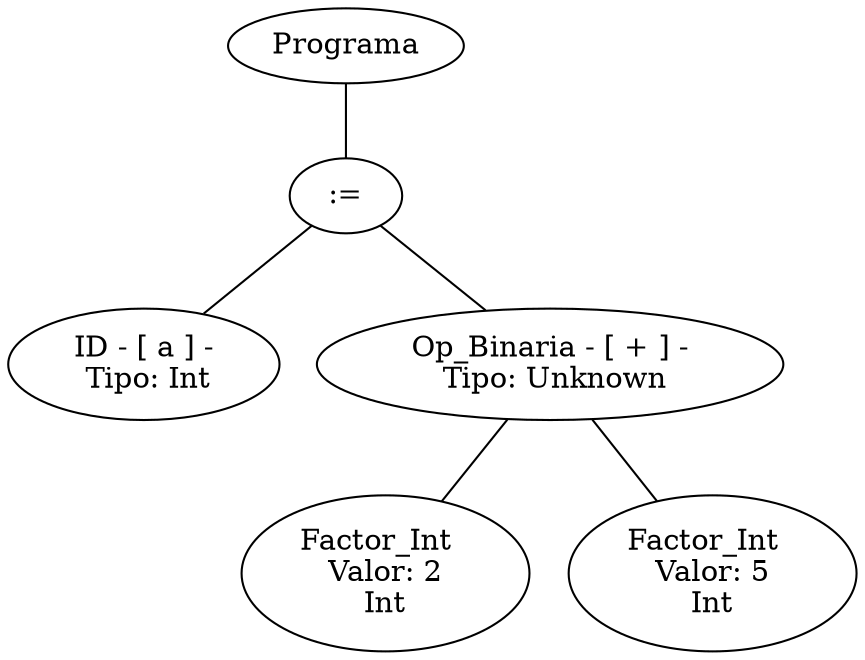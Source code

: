 graph G {nodo_programa[label="Programa"]
nodo_457741945[label=":="]
nodo_programa--nodo_457741945
nodo_888806558[label=" ID - [ a ] - 
 Tipo: Int"]
nodo_457741945--nodo_888806558
nodo_2056529544[label=" Op_Binaria - [ + ] - 
 Tipo: Unknown"]
nodo_457741945--nodo_2056529544
nodo_1262334487[label="Factor_Int  
 Valor: 2 
Int"]
nodo_2056529544--nodo_1262334487
nodo_1160885937[label="Factor_Int  
 Valor: 5 
Int"]
nodo_2056529544--nodo_1160885937
}

